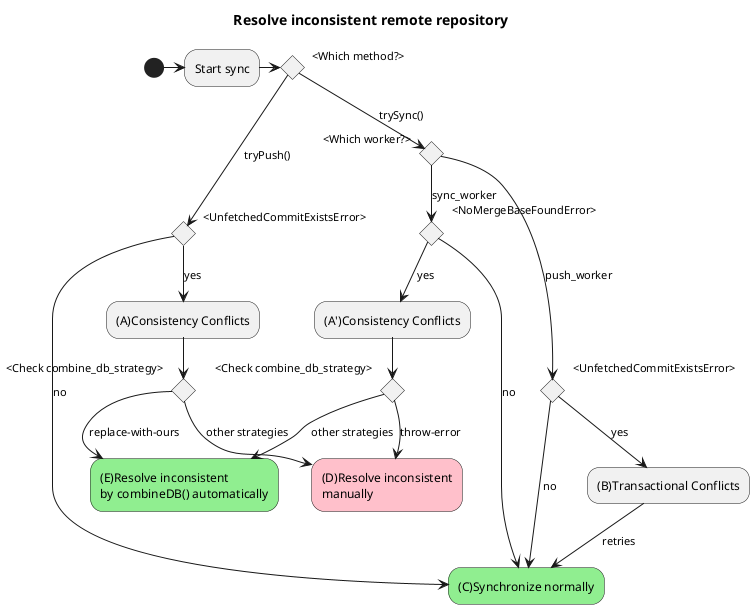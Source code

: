 @startuml resolve_inconsistent_remote_repository
title Resolve inconsistent remote repository
skinparam activity {
  BackgroundColor<< Succeeded >> lightgreen
  BackgroundColor<< Failed >> pink
}
(*) -> "Start sync"
  ->if "<Which method?>" then
    -->[tryPush()] if "<UnfetchedCommitExistsError>"
        -->[no] "(C)Synchronize normally"
      else
        -->[yes] "(A)Consistency Conflicts"
        if "<Check combine_db_strategy>" then
          -->[other strategies] "(D)Resolve inconsistent\nmanually" << Failed >>
        else
          -->[replace-with-ours] "(E)Resolve inconsistent\nby combineDB() automatically"
        endif
      endif
    else 
      -->[trySync()] if "<Which worker?>" then
        ---->[push_worker] if "<UnfetchedCommitExistsError>"
        -->[no] "(C)Synchronize normally"
      else 
        -->[yes] "(B)Transactional Conflicts"
          -->[retries] "(C)Synchronize normally" <<Succeeded>>
      endif
    else
      -->[sync_worker] if "<NoMergeBaseFoundError>"
        -->[no] "(C)Synchronize normally"
      else
        -->[yes] "(A')Consistency Conflicts"
        -->if "<Check combine_db_strategy>" then
          -->[throw-error] "(D)Resolve inconsistent\nmanually" << Failed >>
        else
          -->[other strategies] "(E)Resolve inconsistent\nby combineDB() automatically" << Succeeded >>
        endif
      endif
    endif
endif
@enduml